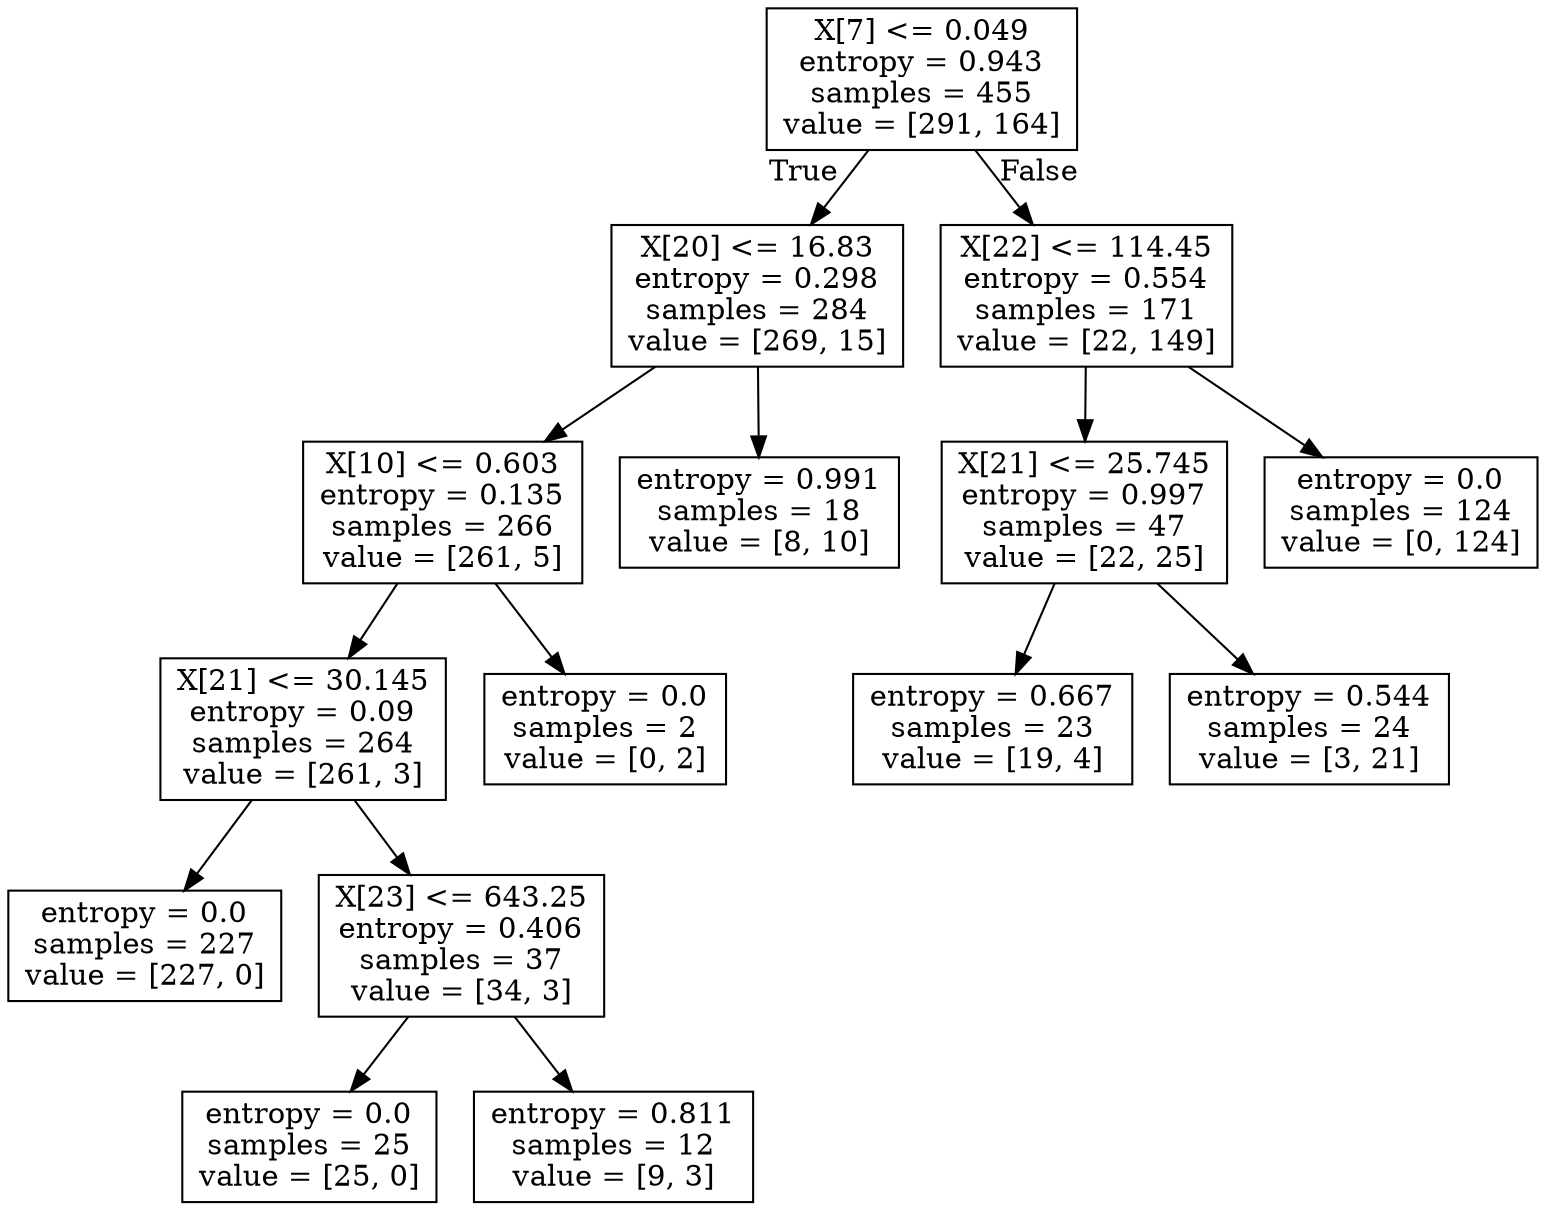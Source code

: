 digraph Tree {
node [shape=box] ;
0 [label="X[7] <= 0.049\nentropy = 0.943\nsamples = 455\nvalue = [291, 164]"] ;
1 [label="X[20] <= 16.83\nentropy = 0.298\nsamples = 284\nvalue = [269, 15]"] ;
0 -> 1 [labeldistance=2.5, labelangle=45, headlabel="True"] ;
2 [label="X[10] <= 0.603\nentropy = 0.135\nsamples = 266\nvalue = [261, 5]"] ;
1 -> 2 ;
3 [label="X[21] <= 30.145\nentropy = 0.09\nsamples = 264\nvalue = [261, 3]"] ;
2 -> 3 ;
4 [label="entropy = 0.0\nsamples = 227\nvalue = [227, 0]"] ;
3 -> 4 ;
5 [label="X[23] <= 643.25\nentropy = 0.406\nsamples = 37\nvalue = [34, 3]"] ;
3 -> 5 ;
6 [label="entropy = 0.0\nsamples = 25\nvalue = [25, 0]"] ;
5 -> 6 ;
7 [label="entropy = 0.811\nsamples = 12\nvalue = [9, 3]"] ;
5 -> 7 ;
8 [label="entropy = 0.0\nsamples = 2\nvalue = [0, 2]"] ;
2 -> 8 ;
9 [label="entropy = 0.991\nsamples = 18\nvalue = [8, 10]"] ;
1 -> 9 ;
10 [label="X[22] <= 114.45\nentropy = 0.554\nsamples = 171\nvalue = [22, 149]"] ;
0 -> 10 [labeldistance=2.5, labelangle=-45, headlabel="False"] ;
11 [label="X[21] <= 25.745\nentropy = 0.997\nsamples = 47\nvalue = [22, 25]"] ;
10 -> 11 ;
12 [label="entropy = 0.667\nsamples = 23\nvalue = [19, 4]"] ;
11 -> 12 ;
13 [label="entropy = 0.544\nsamples = 24\nvalue = [3, 21]"] ;
11 -> 13 ;
14 [label="entropy = 0.0\nsamples = 124\nvalue = [0, 124]"] ;
10 -> 14 ;
}